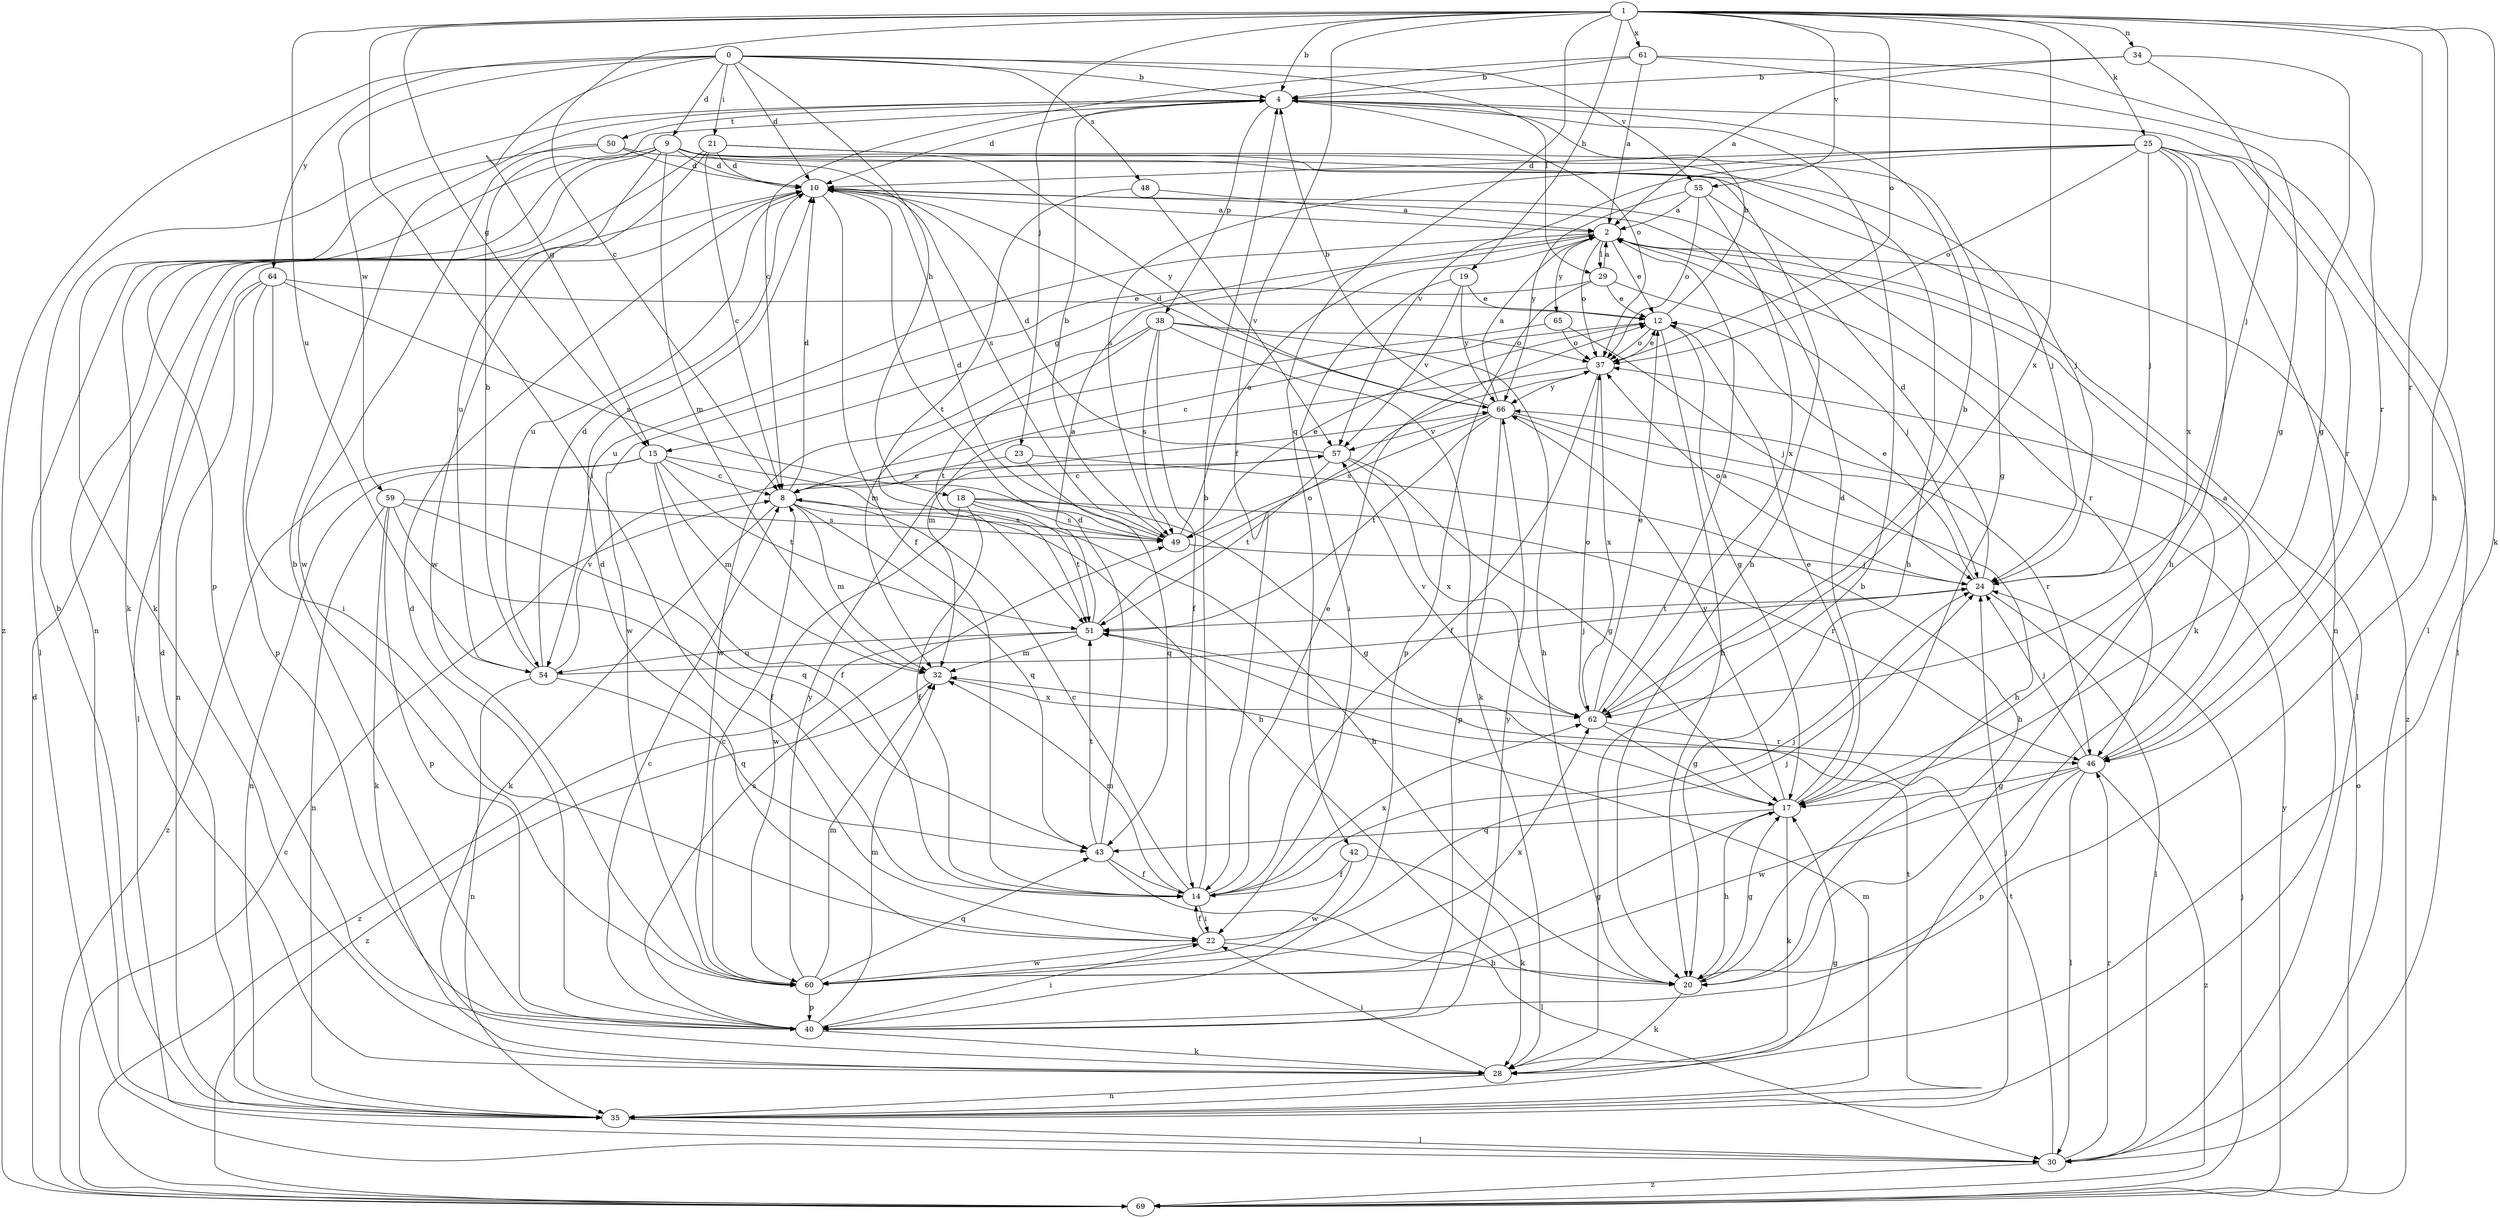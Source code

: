 strict digraph  {
0;
1;
2;
4;
8;
9;
10;
12;
14;
15;
17;
18;
19;
20;
21;
22;
23;
24;
25;
28;
29;
30;
32;
34;
35;
37;
38;
40;
42;
43;
46;
48;
49;
50;
51;
54;
55;
57;
59;
60;
61;
62;
64;
65;
66;
69;
0 -> 4  [label=b];
0 -> 9  [label=d];
0 -> 10  [label=d];
0 -> 15  [label=g];
0 -> 18  [label=h];
0 -> 21  [label=i];
0 -> 29  [label=l];
0 -> 48  [label=s];
0 -> 55  [label=v];
0 -> 59  [label=w];
0 -> 64  [label=y];
0 -> 69  [label=z];
1 -> 4  [label=b];
1 -> 8  [label=c];
1 -> 14  [label=f];
1 -> 15  [label=g];
1 -> 19  [label=h];
1 -> 20  [label=h];
1 -> 22  [label=i];
1 -> 23  [label=j];
1 -> 25  [label=k];
1 -> 28  [label=k];
1 -> 34  [label=n];
1 -> 37  [label=o];
1 -> 42  [label=q];
1 -> 46  [label=r];
1 -> 54  [label=u];
1 -> 55  [label=v];
1 -> 61  [label=x];
1 -> 62  [label=x];
2 -> 12  [label=e];
2 -> 15  [label=g];
2 -> 29  [label=l];
2 -> 30  [label=l];
2 -> 37  [label=o];
2 -> 46  [label=r];
2 -> 54  [label=u];
2 -> 65  [label=y];
2 -> 69  [label=z];
4 -> 10  [label=d];
4 -> 30  [label=l];
4 -> 37  [label=o];
4 -> 38  [label=p];
4 -> 50  [label=t];
8 -> 10  [label=d];
8 -> 20  [label=h];
8 -> 28  [label=k];
8 -> 32  [label=m];
8 -> 43  [label=q];
8 -> 49  [label=s];
9 -> 10  [label=d];
9 -> 20  [label=h];
9 -> 24  [label=j];
9 -> 28  [label=k];
9 -> 30  [label=l];
9 -> 32  [label=m];
9 -> 40  [label=p];
9 -> 49  [label=s];
9 -> 54  [label=u];
9 -> 66  [label=y];
10 -> 2  [label=a];
10 -> 14  [label=f];
10 -> 54  [label=u];
12 -> 4  [label=b];
12 -> 8  [label=c];
12 -> 17  [label=g];
12 -> 20  [label=h];
12 -> 37  [label=o];
14 -> 4  [label=b];
14 -> 8  [label=c];
14 -> 12  [label=e];
14 -> 22  [label=i];
14 -> 24  [label=j];
14 -> 32  [label=m];
14 -> 62  [label=x];
15 -> 8  [label=c];
15 -> 14  [label=f];
15 -> 20  [label=h];
15 -> 32  [label=m];
15 -> 35  [label=n];
15 -> 51  [label=t];
15 -> 69  [label=z];
17 -> 10  [label=d];
17 -> 12  [label=e];
17 -> 20  [label=h];
17 -> 28  [label=k];
17 -> 43  [label=q];
17 -> 66  [label=y];
18 -> 14  [label=f];
18 -> 17  [label=g];
18 -> 46  [label=r];
18 -> 49  [label=s];
18 -> 51  [label=t];
18 -> 60  [label=w];
19 -> 12  [label=e];
19 -> 22  [label=i];
19 -> 57  [label=v];
19 -> 66  [label=y];
20 -> 17  [label=g];
20 -> 28  [label=k];
21 -> 8  [label=c];
21 -> 10  [label=d];
21 -> 17  [label=g];
21 -> 20  [label=h];
21 -> 35  [label=n];
21 -> 60  [label=w];
22 -> 10  [label=d];
22 -> 14  [label=f];
22 -> 20  [label=h];
22 -> 24  [label=j];
22 -> 60  [label=w];
23 -> 8  [label=c];
23 -> 20  [label=h];
23 -> 43  [label=q];
24 -> 10  [label=d];
24 -> 12  [label=e];
24 -> 30  [label=l];
24 -> 37  [label=o];
24 -> 51  [label=t];
25 -> 10  [label=d];
25 -> 20  [label=h];
25 -> 24  [label=j];
25 -> 30  [label=l];
25 -> 35  [label=n];
25 -> 37  [label=o];
25 -> 46  [label=r];
25 -> 49  [label=s];
25 -> 57  [label=v];
25 -> 62  [label=x];
28 -> 4  [label=b];
28 -> 22  [label=i];
28 -> 35  [label=n];
29 -> 2  [label=a];
29 -> 12  [label=e];
29 -> 24  [label=j];
29 -> 40  [label=p];
29 -> 60  [label=w];
30 -> 46  [label=r];
30 -> 51  [label=t];
30 -> 69  [label=z];
32 -> 62  [label=x];
32 -> 69  [label=z];
34 -> 2  [label=a];
34 -> 4  [label=b];
34 -> 17  [label=g];
34 -> 24  [label=j];
35 -> 4  [label=b];
35 -> 10  [label=d];
35 -> 17  [label=g];
35 -> 24  [label=j];
35 -> 30  [label=l];
35 -> 32  [label=m];
35 -> 51  [label=t];
37 -> 12  [label=e];
37 -> 14  [label=f];
37 -> 32  [label=m];
37 -> 62  [label=x];
37 -> 66  [label=y];
38 -> 14  [label=f];
38 -> 20  [label=h];
38 -> 28  [label=k];
38 -> 37  [label=o];
38 -> 49  [label=s];
38 -> 51  [label=t];
38 -> 60  [label=w];
40 -> 4  [label=b];
40 -> 8  [label=c];
40 -> 10  [label=d];
40 -> 22  [label=i];
40 -> 28  [label=k];
40 -> 32  [label=m];
40 -> 49  [label=s];
40 -> 66  [label=y];
42 -> 14  [label=f];
42 -> 28  [label=k];
42 -> 60  [label=w];
43 -> 10  [label=d];
43 -> 14  [label=f];
43 -> 30  [label=l];
43 -> 51  [label=t];
46 -> 2  [label=a];
46 -> 17  [label=g];
46 -> 24  [label=j];
46 -> 30  [label=l];
46 -> 40  [label=p];
46 -> 60  [label=w];
46 -> 69  [label=z];
48 -> 2  [label=a];
48 -> 51  [label=t];
48 -> 57  [label=v];
49 -> 2  [label=a];
49 -> 4  [label=b];
49 -> 10  [label=d];
49 -> 12  [label=e];
49 -> 24  [label=j];
50 -> 10  [label=d];
50 -> 24  [label=j];
50 -> 28  [label=k];
50 -> 60  [label=w];
51 -> 2  [label=a];
51 -> 32  [label=m];
51 -> 37  [label=o];
51 -> 54  [label=u];
51 -> 69  [label=z];
54 -> 4  [label=b];
54 -> 10  [label=d];
54 -> 24  [label=j];
54 -> 35  [label=n];
54 -> 43  [label=q];
54 -> 57  [label=v];
55 -> 2  [label=a];
55 -> 28  [label=k];
55 -> 37  [label=o];
55 -> 62  [label=x];
55 -> 66  [label=y];
57 -> 8  [label=c];
57 -> 10  [label=d];
57 -> 17  [label=g];
57 -> 51  [label=t];
57 -> 62  [label=x];
59 -> 14  [label=f];
59 -> 28  [label=k];
59 -> 35  [label=n];
59 -> 40  [label=p];
59 -> 43  [label=q];
59 -> 49  [label=s];
60 -> 8  [label=c];
60 -> 17  [label=g];
60 -> 32  [label=m];
60 -> 40  [label=p];
60 -> 43  [label=q];
60 -> 62  [label=x];
60 -> 66  [label=y];
61 -> 2  [label=a];
61 -> 4  [label=b];
61 -> 8  [label=c];
61 -> 17  [label=g];
61 -> 46  [label=r];
62 -> 2  [label=a];
62 -> 4  [label=b];
62 -> 12  [label=e];
62 -> 17  [label=g];
62 -> 37  [label=o];
62 -> 46  [label=r];
62 -> 57  [label=v];
64 -> 12  [label=e];
64 -> 22  [label=i];
64 -> 30  [label=l];
64 -> 35  [label=n];
64 -> 40  [label=p];
64 -> 49  [label=s];
65 -> 24  [label=j];
65 -> 32  [label=m];
65 -> 37  [label=o];
66 -> 2  [label=a];
66 -> 4  [label=b];
66 -> 10  [label=d];
66 -> 20  [label=h];
66 -> 40  [label=p];
66 -> 46  [label=r];
66 -> 49  [label=s];
66 -> 51  [label=t];
66 -> 57  [label=v];
69 -> 8  [label=c];
69 -> 10  [label=d];
69 -> 24  [label=j];
69 -> 37  [label=o];
69 -> 66  [label=y];
}
